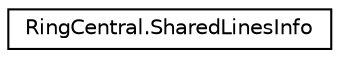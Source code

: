 digraph "Graphical Class Hierarchy"
{
 // LATEX_PDF_SIZE
  edge [fontname="Helvetica",fontsize="10",labelfontname="Helvetica",labelfontsize="10"];
  node [fontname="Helvetica",fontsize="10",shape=record];
  rankdir="LR";
  Node0 [label="RingCentral.SharedLinesInfo",height=0.2,width=0.4,color="black", fillcolor="white", style="filled",URL="$classRingCentral_1_1SharedLinesInfo.html",tooltip="SharedLines call handling action settings"];
}
